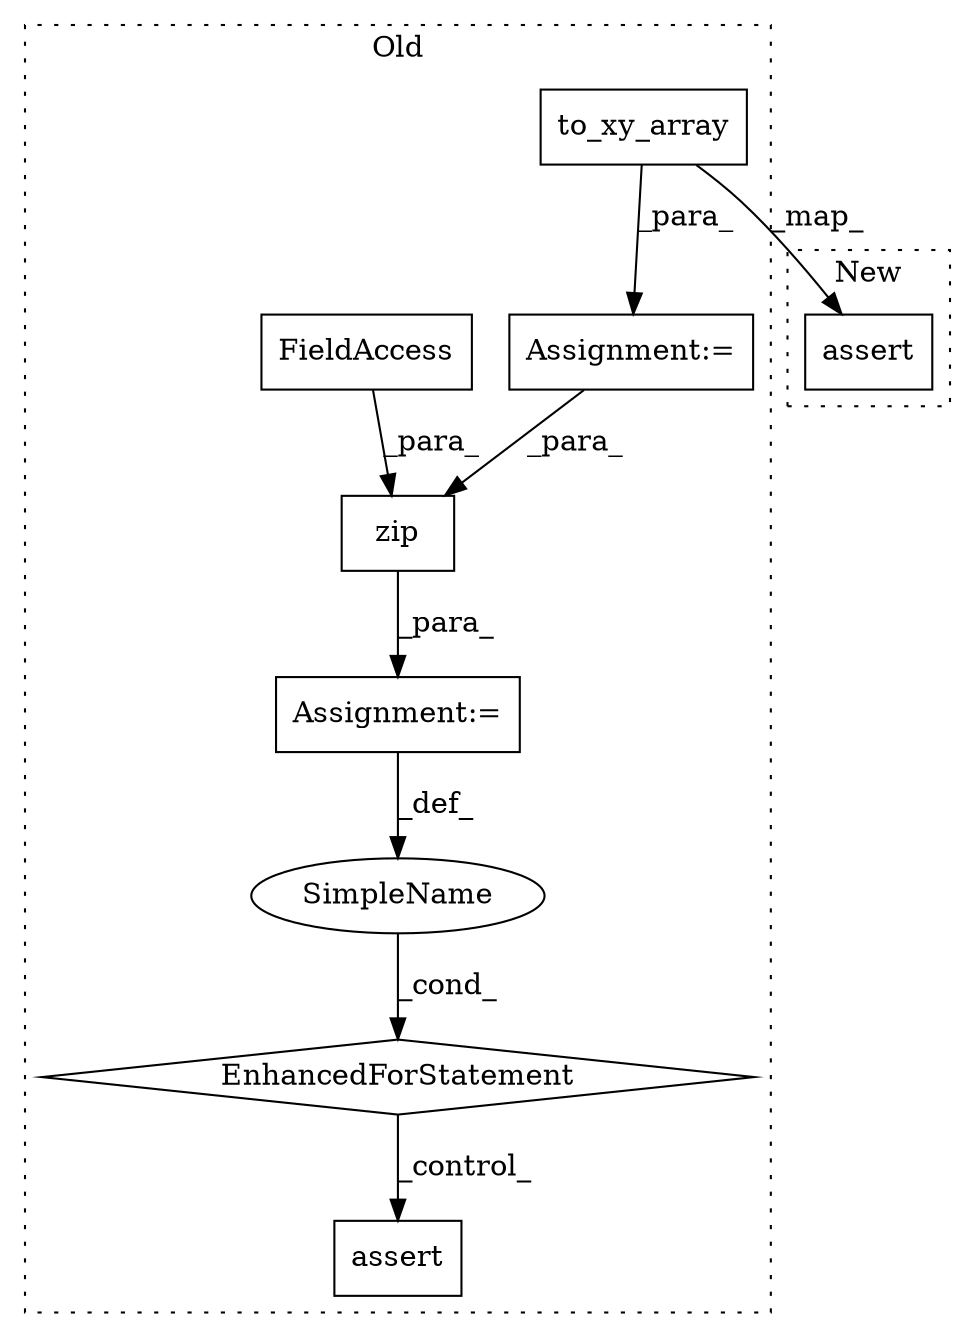 digraph G {
subgraph cluster0 {
1 [label="to_xy_array" a="32" s="311002" l="13" shape="box"];
3 [label="Assignment:=" a="7" s="310987" l="1" shape="box"];
4 [label="zip" a="32" s="311114,311153" l="4,1" shape="box"];
5 [label="FieldAccess" a="22" s="311118" l="19" shape="box"];
6 [label="EnhancedForStatement" a="70" s="311025,311154" l="80,2" shape="diamond"];
7 [label="SimpleName" a="42" s="311109" l="2" shape="ellipse"];
8 [label="assert" a="6" s="311168" l="7" shape="box"];
9 [label="Assignment:=" a="7" s="311025,311154" l="80,2" shape="box"];
label = "Old";
style="dotted";
}
subgraph cluster1 {
2 [label="assert" a="32" s="312651,312694" l="20,1" shape="box"];
label = "New";
style="dotted";
}
1 -> 3 [label="_para_"];
1 -> 2 [label="_map_"];
3 -> 4 [label="_para_"];
4 -> 9 [label="_para_"];
5 -> 4 [label="_para_"];
6 -> 8 [label="_control_"];
7 -> 6 [label="_cond_"];
9 -> 7 [label="_def_"];
}